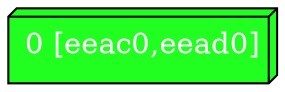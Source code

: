 diGraph libnss3{
	libnss3_0  [style=filled fillcolor="#20FF20" fontcolor="#ffffff" shape=box3d label="0 [eeac0,eead0]"]


}